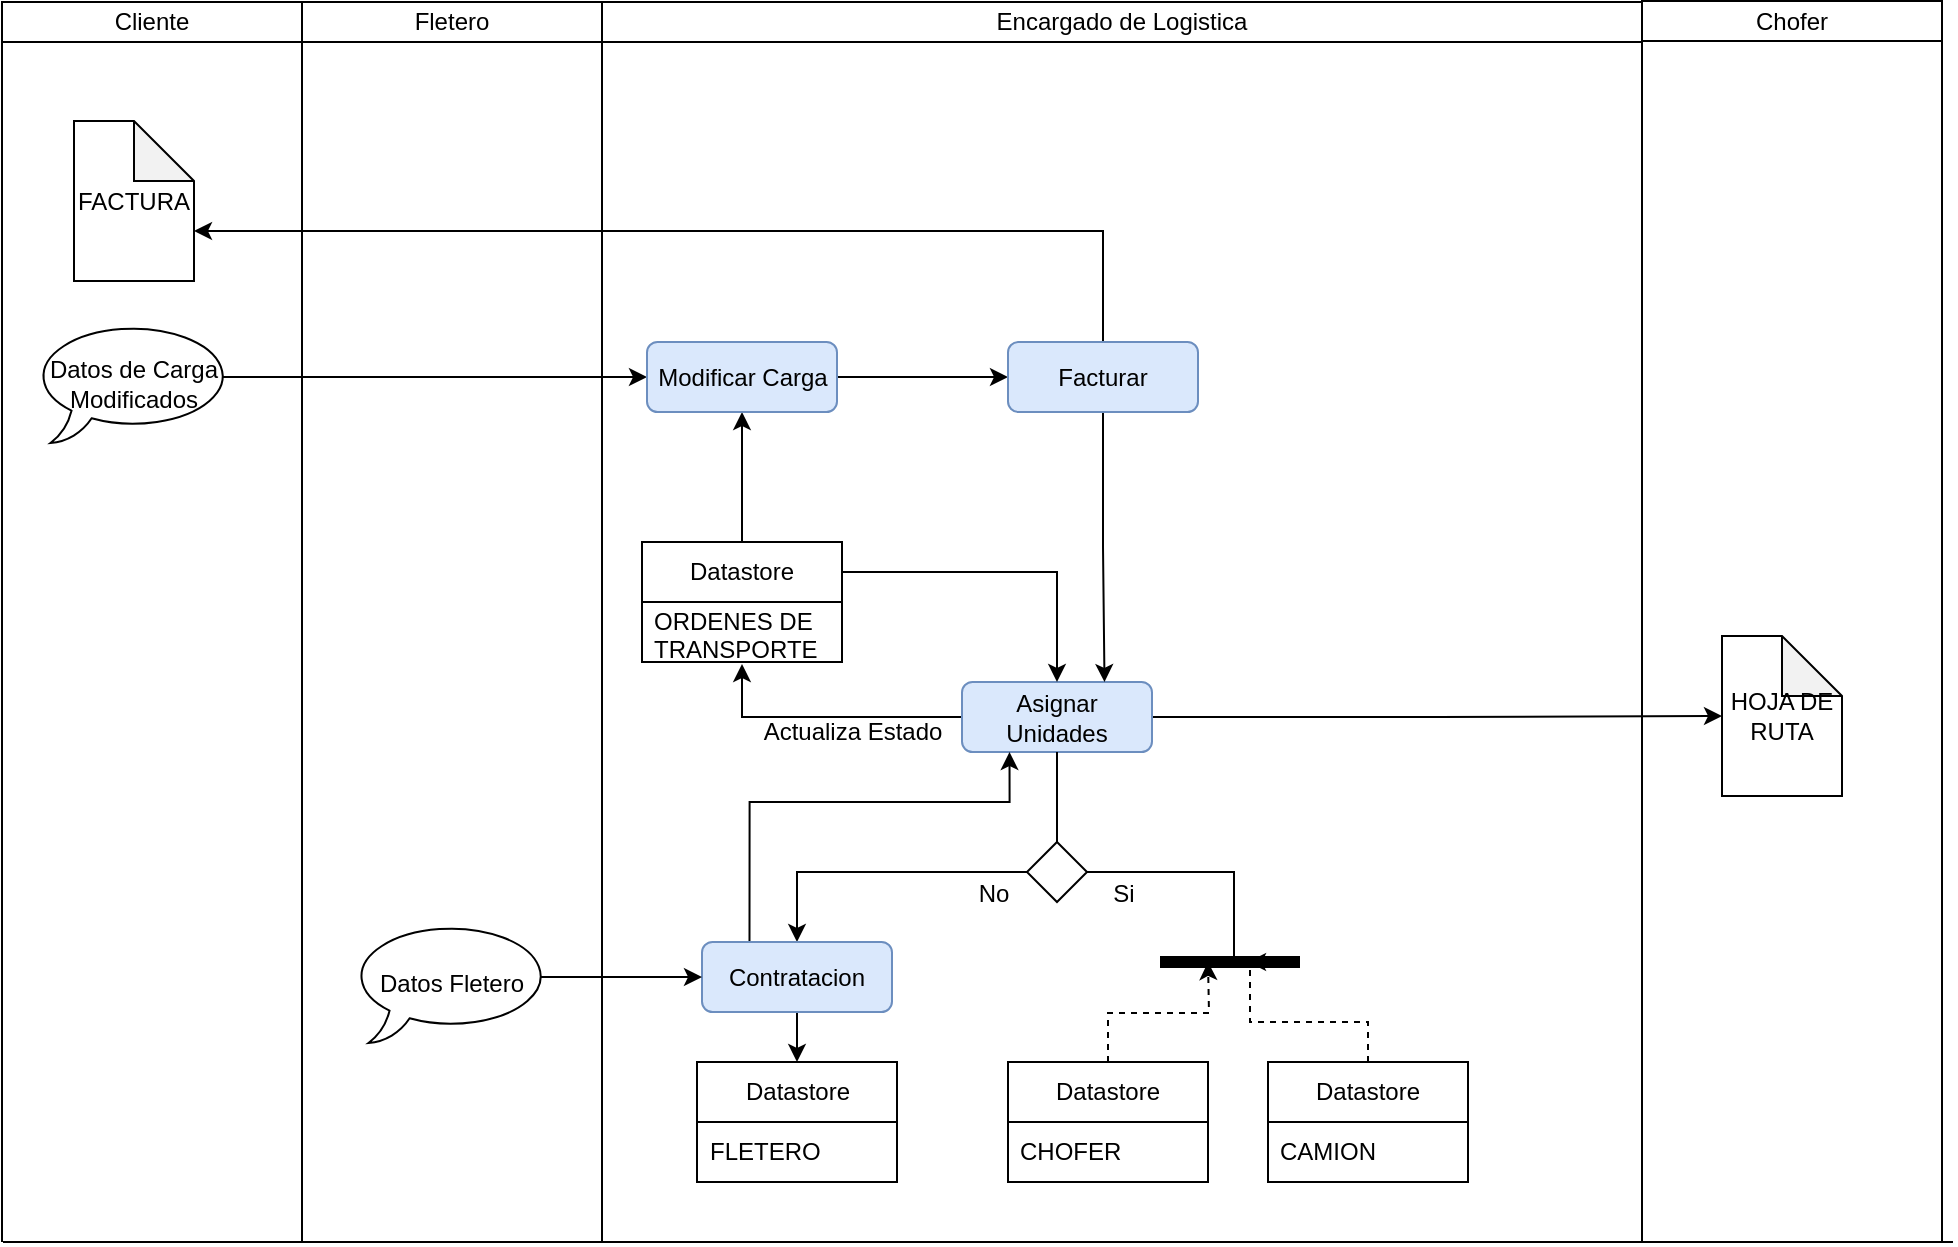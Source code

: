 <mxfile version="21.3.4" type="device">
  <diagram name="Page-1" id="kCXuuyoQye9iRfK6LjE1">
    <mxGraphModel dx="2109" dy="692" grid="1" gridSize="10" guides="1" tooltips="1" connect="1" arrows="1" fold="1" page="1" pageScale="1" pageWidth="850" pageHeight="1100" math="0" shadow="0">
      <root>
        <mxCell id="0" />
        <mxCell id="1" parent="0" />
        <mxCell id="eAh5_Kuf3kncuD3NVC9x-2" value="Encargado de Logistica" style="rounded=0;whiteSpace=wrap;html=1;" parent="1" vertex="1">
          <mxGeometry x="164" y="500" width="520" height="20" as="geometry" />
        </mxCell>
        <mxCell id="eAh5_Kuf3kncuD3NVC9x-3" value="Chofer" style="rounded=0;whiteSpace=wrap;html=1;" parent="1" vertex="1">
          <mxGeometry x="684" y="499.5" width="150" height="20" as="geometry" />
        </mxCell>
        <mxCell id="eAh5_Kuf3kncuD3NVC9x-5" value="" style="endArrow=none;html=1;rounded=0;" parent="1" edge="1">
          <mxGeometry width="50" height="50" relative="1" as="geometry">
            <mxPoint x="684" y="1120" as="sourcePoint" />
            <mxPoint x="684" y="512.5" as="targetPoint" />
          </mxGeometry>
        </mxCell>
        <mxCell id="2xI2FFrfwc50T0NjwWTg-9" style="edgeStyle=orthogonalEdgeStyle;rounded=0;orthogonalLoop=1;jettySize=auto;html=1;entryX=0;entryY=0.5;entryDx=0;entryDy=0;entryPerimeter=0;" parent="1" source="eAh5_Kuf3kncuD3NVC9x-17" target="eAh5_Kuf3kncuD3NVC9x-71" edge="1">
          <mxGeometry relative="1" as="geometry" />
        </mxCell>
        <mxCell id="2xI2FFrfwc50T0NjwWTg-18" style="edgeStyle=orthogonalEdgeStyle;rounded=0;orthogonalLoop=1;jettySize=auto;html=1;" parent="1" source="eAh5_Kuf3kncuD3NVC9x-17" edge="1">
          <mxGeometry relative="1" as="geometry">
            <Array as="points">
              <mxPoint x="234" y="858" />
              <mxPoint x="234" y="831" />
            </Array>
            <mxPoint x="234" y="831" as="targetPoint" />
          </mxGeometry>
        </mxCell>
        <mxCell id="eAh5_Kuf3kncuD3NVC9x-17" value="Asignar Unidades" style="rounded=1;whiteSpace=wrap;html=1;fillColor=#dae8fc;strokeColor=#6c8ebf;" parent="1" vertex="1">
          <mxGeometry x="344" y="840" width="95" height="35" as="geometry" />
        </mxCell>
        <mxCell id="eAh5_Kuf3kncuD3NVC9x-120" style="edgeStyle=orthogonalEdgeStyle;rounded=0;orthogonalLoop=1;jettySize=auto;html=1;exitX=1;exitY=0.25;exitDx=0;exitDy=0;entryX=0.5;entryY=0;entryDx=0;entryDy=0;" parent="1" source="eAh5_Kuf3kncuD3NVC9x-54" target="eAh5_Kuf3kncuD3NVC9x-17" edge="1">
          <mxGeometry relative="1" as="geometry">
            <mxPoint x="364" y="830" as="targetPoint" />
          </mxGeometry>
        </mxCell>
        <mxCell id="xbzCQsdQsBGr10Ztw6fs-22" style="edgeStyle=orthogonalEdgeStyle;rounded=0;orthogonalLoop=1;jettySize=auto;html=1;entryX=0.5;entryY=1;entryDx=0;entryDy=0;" edge="1" parent="1" source="eAh5_Kuf3kncuD3NVC9x-54" target="xbzCQsdQsBGr10Ztw6fs-19">
          <mxGeometry relative="1" as="geometry" />
        </mxCell>
        <mxCell id="eAh5_Kuf3kncuD3NVC9x-54" value="Datastore" style="swimlane;fontStyle=0;childLayout=stackLayout;horizontal=1;startSize=30;horizontalStack=0;resizeParent=1;resizeParentMax=0;resizeLast=0;collapsible=1;marginBottom=0;whiteSpace=wrap;html=1;" parent="1" vertex="1">
          <mxGeometry x="184" y="770" width="100" height="60" as="geometry" />
        </mxCell>
        <mxCell id="eAh5_Kuf3kncuD3NVC9x-55" value="ORDENES DE TRANSPORTE" style="text;strokeColor=none;fillColor=none;align=left;verticalAlign=middle;spacingLeft=4;spacingRight=4;overflow=hidden;points=[[0,0.5],[1,0.5]];portConstraint=eastwest;rotatable=0;whiteSpace=wrap;html=1;" parent="eAh5_Kuf3kncuD3NVC9x-54" vertex="1">
          <mxGeometry y="30" width="100" height="30" as="geometry" />
        </mxCell>
        <mxCell id="eAh5_Kuf3kncuD3NVC9x-71" value="HOJA DE RUTA" style="shape=note;whiteSpace=wrap;html=1;backgroundOutline=1;darkOpacity=0.05;size=30;" parent="1" vertex="1">
          <mxGeometry x="724" y="817" width="60" height="80" as="geometry" />
        </mxCell>
        <mxCell id="eAh5_Kuf3kncuD3NVC9x-81" value="" style="endArrow=none;html=1;rounded=0;" parent="1" edge="1">
          <mxGeometry width="50" height="50" relative="1" as="geometry">
            <mxPoint x="834" y="1120" as="sourcePoint" />
            <mxPoint x="834" y="519.5" as="targetPoint" />
          </mxGeometry>
        </mxCell>
        <mxCell id="eAh5_Kuf3kncuD3NVC9x-102" value="" style="endArrow=none;html=1;rounded=0;strokeWidth=6;" parent="1" edge="1">
          <mxGeometry width="50" height="50" relative="1" as="geometry">
            <mxPoint x="443" y="980" as="sourcePoint" />
            <mxPoint x="513" y="980" as="targetPoint" />
          </mxGeometry>
        </mxCell>
        <mxCell id="2xI2FFrfwc50T0NjwWTg-19" style="edgeStyle=orthogonalEdgeStyle;rounded=0;orthogonalLoop=1;jettySize=auto;html=1;dashed=1;" parent="1" source="eAh5_Kuf3kncuD3NVC9x-112" edge="1">
          <mxGeometry relative="1" as="geometry">
            <mxPoint x="467" y="980" as="targetPoint" />
          </mxGeometry>
        </mxCell>
        <mxCell id="eAh5_Kuf3kncuD3NVC9x-112" value="Datastore" style="swimlane;fontStyle=0;childLayout=stackLayout;horizontal=1;startSize=30;horizontalStack=0;resizeParent=1;resizeParentMax=0;resizeLast=0;collapsible=1;marginBottom=0;whiteSpace=wrap;html=1;" parent="1" vertex="1">
          <mxGeometry x="367" y="1030" width="100" height="60" as="geometry" />
        </mxCell>
        <mxCell id="eAh5_Kuf3kncuD3NVC9x-113" value="CHOFER" style="text;strokeColor=none;fillColor=none;align=left;verticalAlign=middle;spacingLeft=4;spacingRight=4;overflow=hidden;points=[[0,0.5],[1,0.5]];portConstraint=eastwest;rotatable=0;whiteSpace=wrap;html=1;" parent="eAh5_Kuf3kncuD3NVC9x-112" vertex="1">
          <mxGeometry y="30" width="100" height="30" as="geometry" />
        </mxCell>
        <mxCell id="2xI2FFrfwc50T0NjwWTg-20" style="edgeStyle=orthogonalEdgeStyle;rounded=0;orthogonalLoop=1;jettySize=auto;html=1;dashed=1;" parent="1" source="eAh5_Kuf3kncuD3NVC9x-114" edge="1">
          <mxGeometry relative="1" as="geometry">
            <mxPoint x="487" y="980" as="targetPoint" />
            <Array as="points">
              <mxPoint x="547" y="1010" />
              <mxPoint x="488" y="1010" />
            </Array>
          </mxGeometry>
        </mxCell>
        <mxCell id="eAh5_Kuf3kncuD3NVC9x-114" value="Datastore" style="swimlane;fontStyle=0;childLayout=stackLayout;horizontal=1;startSize=30;horizontalStack=0;resizeParent=1;resizeParentMax=0;resizeLast=0;collapsible=1;marginBottom=0;whiteSpace=wrap;html=1;" parent="1" vertex="1">
          <mxGeometry x="497" y="1030" width="100" height="60" as="geometry" />
        </mxCell>
        <mxCell id="eAh5_Kuf3kncuD3NVC9x-115" value="CAMION" style="text;strokeColor=none;fillColor=none;align=left;verticalAlign=middle;spacingLeft=4;spacingRight=4;overflow=hidden;points=[[0,0.5],[1,0.5]];portConstraint=eastwest;rotatable=0;whiteSpace=wrap;html=1;" parent="eAh5_Kuf3kncuD3NVC9x-114" vertex="1">
          <mxGeometry y="30" width="100" height="30" as="geometry" />
        </mxCell>
        <mxCell id="eAh5_Kuf3kncuD3NVC9x-121" value="" style="endArrow=none;html=1;rounded=0;" parent="1" edge="1">
          <mxGeometry width="50" height="50" relative="1" as="geometry">
            <mxPoint x="-135.5" y="1120" as="sourcePoint" />
            <mxPoint x="839.5" y="1120" as="targetPoint" />
            <Array as="points">
              <mxPoint x="569.5" y="1120" />
            </Array>
          </mxGeometry>
        </mxCell>
        <mxCell id="2xI2FFrfwc50T0NjwWTg-15" value="Actualiza Estado" style="text;html=1;align=center;verticalAlign=middle;resizable=0;points=[];autosize=1;strokeColor=none;fillColor=none;" parent="1" vertex="1">
          <mxGeometry x="234" y="850" width="110" height="30" as="geometry" />
        </mxCell>
        <mxCell id="xbzCQsdQsBGr10Ztw6fs-2" value="Fletero" style="rounded=0;whiteSpace=wrap;html=1;" vertex="1" parent="1">
          <mxGeometry x="14" y="500" width="150" height="20" as="geometry" />
        </mxCell>
        <mxCell id="xbzCQsdQsBGr10Ztw6fs-3" value="" style="endArrow=none;html=1;rounded=0;" edge="1" parent="1">
          <mxGeometry width="50" height="50" relative="1" as="geometry">
            <mxPoint x="14" y="1120" as="sourcePoint" />
            <mxPoint x="14" y="512.5" as="targetPoint" />
          </mxGeometry>
        </mxCell>
        <mxCell id="xbzCQsdQsBGr10Ztw6fs-10" style="edgeStyle=orthogonalEdgeStyle;rounded=0;orthogonalLoop=1;jettySize=auto;html=1;" edge="1" parent="1" source="xbzCQsdQsBGr10Ztw6fs-4" target="xbzCQsdQsBGr10Ztw6fs-9">
          <mxGeometry relative="1" as="geometry" />
        </mxCell>
        <mxCell id="xbzCQsdQsBGr10Ztw6fs-4" value="" style="rhombus;whiteSpace=wrap;html=1;" vertex="1" parent="1">
          <mxGeometry x="376.5" y="920" width="30" height="30" as="geometry" />
        </mxCell>
        <mxCell id="xbzCQsdQsBGr10Ztw6fs-5" value="" style="endArrow=none;html=1;rounded=0;entryX=1;entryY=0.5;entryDx=0;entryDy=0;" edge="1" parent="1" target="xbzCQsdQsBGr10Ztw6fs-4">
          <mxGeometry width="50" height="50" relative="1" as="geometry">
            <mxPoint x="480" y="980" as="sourcePoint" />
            <mxPoint x="394" y="890" as="targetPoint" />
            <Array as="points">
              <mxPoint x="480" y="935" />
            </Array>
          </mxGeometry>
        </mxCell>
        <mxCell id="xbzCQsdQsBGr10Ztw6fs-6" value="" style="endArrow=none;html=1;rounded=0;entryX=0.5;entryY=1;entryDx=0;entryDy=0;exitX=0.5;exitY=0;exitDx=0;exitDy=0;" edge="1" parent="1" source="xbzCQsdQsBGr10Ztw6fs-4" target="eAh5_Kuf3kncuD3NVC9x-17">
          <mxGeometry width="50" height="50" relative="1" as="geometry">
            <mxPoint x="344" y="940" as="sourcePoint" />
            <mxPoint x="394" y="890" as="targetPoint" />
          </mxGeometry>
        </mxCell>
        <mxCell id="xbzCQsdQsBGr10Ztw6fs-7" value="Si" style="text;html=1;strokeColor=none;fillColor=none;align=center;verticalAlign=middle;whiteSpace=wrap;rounded=0;" vertex="1" parent="1">
          <mxGeometry x="395" y="930.5" width="60" height="30" as="geometry" />
        </mxCell>
        <mxCell id="xbzCQsdQsBGr10Ztw6fs-8" value="No" style="text;html=1;strokeColor=none;fillColor=none;align=center;verticalAlign=middle;whiteSpace=wrap;rounded=0;" vertex="1" parent="1">
          <mxGeometry x="330" y="930.5" width="60" height="30" as="geometry" />
        </mxCell>
        <mxCell id="xbzCQsdQsBGr10Ztw6fs-14" style="edgeStyle=orthogonalEdgeStyle;rounded=0;orthogonalLoop=1;jettySize=auto;html=1;exitX=0.25;exitY=0;exitDx=0;exitDy=0;entryX=0.25;entryY=1;entryDx=0;entryDy=0;" edge="1" parent="1" source="xbzCQsdQsBGr10Ztw6fs-9" target="eAh5_Kuf3kncuD3NVC9x-17">
          <mxGeometry relative="1" as="geometry">
            <Array as="points">
              <mxPoint x="238" y="900" />
              <mxPoint x="368" y="900" />
            </Array>
          </mxGeometry>
        </mxCell>
        <mxCell id="xbzCQsdQsBGr10Ztw6fs-17" style="edgeStyle=orthogonalEdgeStyle;rounded=0;orthogonalLoop=1;jettySize=auto;html=1;entryX=0.5;entryY=0;entryDx=0;entryDy=0;" edge="1" parent="1" source="xbzCQsdQsBGr10Ztw6fs-9" target="xbzCQsdQsBGr10Ztw6fs-15">
          <mxGeometry relative="1" as="geometry" />
        </mxCell>
        <mxCell id="xbzCQsdQsBGr10Ztw6fs-9" value="Contratacion" style="rounded=1;whiteSpace=wrap;html=1;fillColor=#dae8fc;strokeColor=#6c8ebf;" vertex="1" parent="1">
          <mxGeometry x="214" y="970" width="95" height="35" as="geometry" />
        </mxCell>
        <mxCell id="xbzCQsdQsBGr10Ztw6fs-13" style="edgeStyle=orthogonalEdgeStyle;rounded=0;orthogonalLoop=1;jettySize=auto;html=1;entryX=0;entryY=0.5;entryDx=0;entryDy=0;exitX=0.945;exitY=0.45;exitDx=0;exitDy=0;exitPerimeter=0;" edge="1" parent="1" source="xbzCQsdQsBGr10Ztw6fs-12" target="xbzCQsdQsBGr10Ztw6fs-9">
          <mxGeometry relative="1" as="geometry" />
        </mxCell>
        <mxCell id="xbzCQsdQsBGr10Ztw6fs-12" value="Datos Fletero" style="whiteSpace=wrap;html=1;shape=mxgraph.basic.oval_callout" vertex="1" parent="1">
          <mxGeometry x="39" y="960.5" width="100" height="60" as="geometry" />
        </mxCell>
        <mxCell id="xbzCQsdQsBGr10Ztw6fs-15" value="Datastore" style="swimlane;fontStyle=0;childLayout=stackLayout;horizontal=1;startSize=30;horizontalStack=0;resizeParent=1;resizeParentMax=0;resizeLast=0;collapsible=1;marginBottom=0;whiteSpace=wrap;html=1;" vertex="1" parent="1">
          <mxGeometry x="211.5" y="1030" width="100" height="60" as="geometry" />
        </mxCell>
        <mxCell id="xbzCQsdQsBGr10Ztw6fs-16" value="FLETERO" style="text;strokeColor=none;fillColor=none;align=left;verticalAlign=middle;spacingLeft=4;spacingRight=4;overflow=hidden;points=[[0,0.5],[1,0.5]];portConstraint=eastwest;rotatable=0;whiteSpace=wrap;html=1;" vertex="1" parent="xbzCQsdQsBGr10Ztw6fs-15">
          <mxGeometry y="30" width="100" height="30" as="geometry" />
        </mxCell>
        <mxCell id="xbzCQsdQsBGr10Ztw6fs-20" style="edgeStyle=orthogonalEdgeStyle;rounded=0;orthogonalLoop=1;jettySize=auto;html=1;entryX=0;entryY=0.5;entryDx=0;entryDy=0;exitX=0.945;exitY=0.45;exitDx=0;exitDy=0;exitPerimeter=0;" edge="1" parent="1" source="xbzCQsdQsBGr10Ztw6fs-18" target="xbzCQsdQsBGr10Ztw6fs-19">
          <mxGeometry relative="1" as="geometry" />
        </mxCell>
        <mxCell id="xbzCQsdQsBGr10Ztw6fs-18" value="Datos de Carga Modificados" style="whiteSpace=wrap;html=1;shape=mxgraph.basic.oval_callout" vertex="1" parent="1">
          <mxGeometry x="-120" y="660.5" width="100" height="60" as="geometry" />
        </mxCell>
        <mxCell id="xbzCQsdQsBGr10Ztw6fs-25" style="edgeStyle=orthogonalEdgeStyle;rounded=0;orthogonalLoop=1;jettySize=auto;html=1;entryX=0;entryY=0.5;entryDx=0;entryDy=0;" edge="1" parent="1" source="xbzCQsdQsBGr10Ztw6fs-19" target="xbzCQsdQsBGr10Ztw6fs-24">
          <mxGeometry relative="1" as="geometry" />
        </mxCell>
        <mxCell id="xbzCQsdQsBGr10Ztw6fs-19" value="Modificar Carga" style="rounded=1;whiteSpace=wrap;html=1;fillColor=#dae8fc;strokeColor=#6c8ebf;" vertex="1" parent="1">
          <mxGeometry x="186.5" y="670" width="95" height="35" as="geometry" />
        </mxCell>
        <mxCell id="xbzCQsdQsBGr10Ztw6fs-21" value="" style="endArrow=none;html=1;rounded=0;" edge="1" parent="1">
          <mxGeometry width="50" height="50" relative="1" as="geometry">
            <mxPoint x="164" y="1120" as="sourcePoint" />
            <mxPoint x="164" y="520" as="targetPoint" />
          </mxGeometry>
        </mxCell>
        <mxCell id="xbzCQsdQsBGr10Ztw6fs-28" style="edgeStyle=orthogonalEdgeStyle;rounded=0;orthogonalLoop=1;jettySize=auto;html=1;entryX=0;entryY=0;entryDx=60;entryDy=55;entryPerimeter=0;" edge="1" parent="1" source="xbzCQsdQsBGr10Ztw6fs-24" target="xbzCQsdQsBGr10Ztw6fs-27">
          <mxGeometry relative="1" as="geometry">
            <Array as="points">
              <mxPoint x="415" y="615" />
            </Array>
          </mxGeometry>
        </mxCell>
        <mxCell id="xbzCQsdQsBGr10Ztw6fs-29" style="edgeStyle=orthogonalEdgeStyle;rounded=0;orthogonalLoop=1;jettySize=auto;html=1;entryX=0.75;entryY=0;entryDx=0;entryDy=0;" edge="1" parent="1" source="xbzCQsdQsBGr10Ztw6fs-24" target="eAh5_Kuf3kncuD3NVC9x-17">
          <mxGeometry relative="1" as="geometry" />
        </mxCell>
        <mxCell id="xbzCQsdQsBGr10Ztw6fs-24" value="Facturar" style="rounded=1;whiteSpace=wrap;html=1;fillColor=#dae8fc;strokeColor=#6c8ebf;" vertex="1" parent="1">
          <mxGeometry x="367" y="670" width="95" height="35" as="geometry" />
        </mxCell>
        <mxCell id="xbzCQsdQsBGr10Ztw6fs-26" value="Cliente" style="rounded=0;whiteSpace=wrap;html=1;" vertex="1" parent="1">
          <mxGeometry x="-136" y="500" width="150" height="20" as="geometry" />
        </mxCell>
        <mxCell id="xbzCQsdQsBGr10Ztw6fs-27" value="FACTURA" style="shape=note;whiteSpace=wrap;html=1;backgroundOutline=1;darkOpacity=0.05;size=30;" vertex="1" parent="1">
          <mxGeometry x="-100" y="559.5" width="60" height="80" as="geometry" />
        </mxCell>
        <mxCell id="xbzCQsdQsBGr10Ztw6fs-31" value="" style="endArrow=none;html=1;rounded=0;" edge="1" parent="1">
          <mxGeometry width="50" height="50" relative="1" as="geometry">
            <mxPoint x="-136" y="1120" as="sourcePoint" />
            <mxPoint x="-136" y="519.5" as="targetPoint" />
          </mxGeometry>
        </mxCell>
      </root>
    </mxGraphModel>
  </diagram>
</mxfile>
